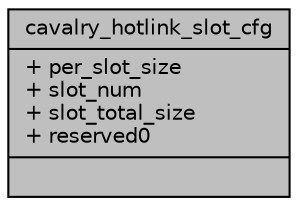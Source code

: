 digraph "cavalry_hotlink_slot_cfg"
{
 // INTERACTIVE_SVG=YES
 // LATEX_PDF_SIZE
  bgcolor="transparent";
  edge [fontname="Helvetica",fontsize="10",labelfontname="Helvetica",labelfontsize="10"];
  node [fontname="Helvetica",fontsize="10",shape=record];
  Node1 [label="{cavalry_hotlink_slot_cfg\n|+ per_slot_size\l+ slot_num\l+ slot_total_size\l+ reserved0\l|}",height=0.2,width=0.4,color="black", fillcolor="grey75", style="filled", fontcolor="black",tooltip=" "];
}

